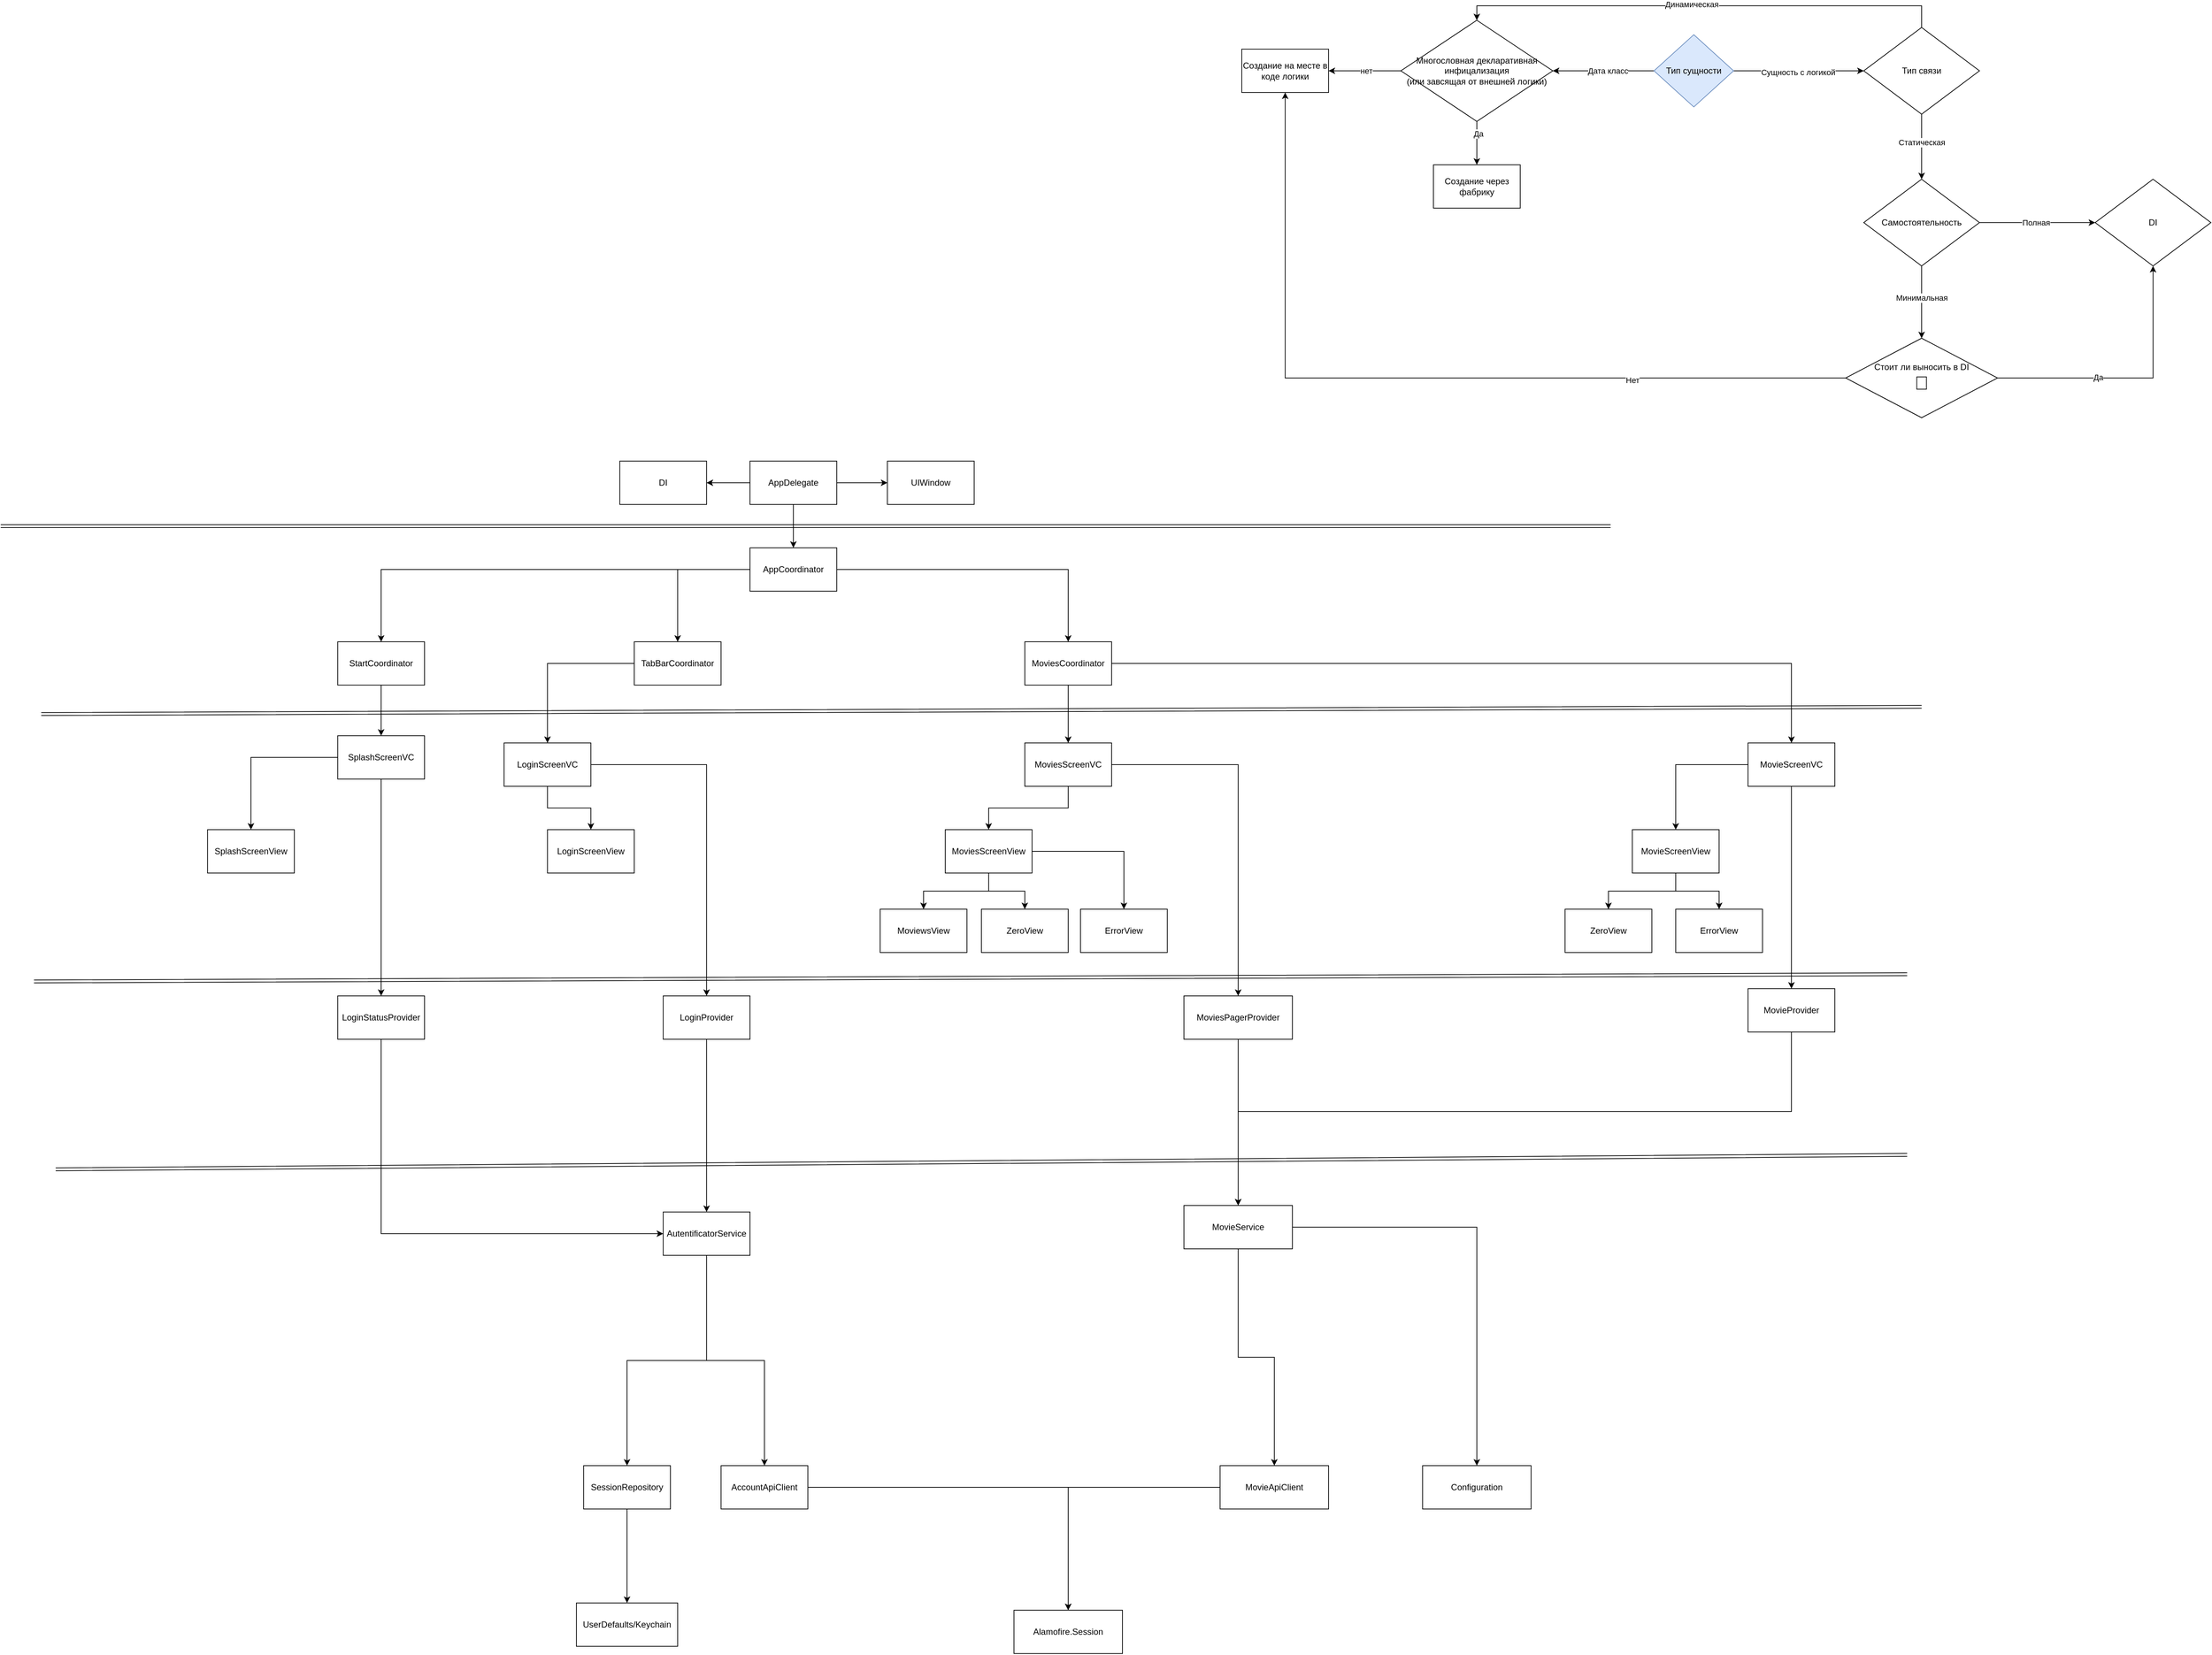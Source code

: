 <mxfile version="13.5.1" type="device"><diagram id="9uBKjN9eVDDNKObnZrFk" name="Page-1"><mxGraphModel dx="1773" dy="1849" grid="1" gridSize="10" guides="1" tooltips="1" connect="1" arrows="1" fold="1" page="1" pageScale="1" pageWidth="827" pageHeight="1169" math="0" shadow="0"><root><mxCell id="0"/><mxCell id="1" parent="0"/><mxCell id="7E2wY0ioNhjN1jtTHkvg-4" value="" style="edgeStyle=orthogonalEdgeStyle;rounded=0;orthogonalLoop=1;jettySize=auto;html=1;" parent="1" source="7E2wY0ioNhjN1jtTHkvg-1" target="7E2wY0ioNhjN1jtTHkvg-3" edge="1"><mxGeometry relative="1" as="geometry"/></mxCell><mxCell id="7E2wY0ioNhjN1jtTHkvg-6" value="" style="edgeStyle=orthogonalEdgeStyle;rounded=0;orthogonalLoop=1;jettySize=auto;html=1;" parent="1" source="7E2wY0ioNhjN1jtTHkvg-1" target="7E2wY0ioNhjN1jtTHkvg-5" edge="1"><mxGeometry relative="1" as="geometry"/></mxCell><mxCell id="7E2wY0ioNhjN1jtTHkvg-8" value="" style="edgeStyle=orthogonalEdgeStyle;rounded=0;orthogonalLoop=1;jettySize=auto;html=1;" parent="1" source="7E2wY0ioNhjN1jtTHkvg-1" target="7E2wY0ioNhjN1jtTHkvg-7" edge="1"><mxGeometry relative="1" as="geometry"/></mxCell><mxCell id="7E2wY0ioNhjN1jtTHkvg-1" value="AppDelegate" style="rounded=0;whiteSpace=wrap;html=1;" parent="1" vertex="1"><mxGeometry x="360" y="70" width="120" height="60" as="geometry"/></mxCell><mxCell id="7E2wY0ioNhjN1jtTHkvg-7" value="UIWindow" style="rounded=0;whiteSpace=wrap;html=1;" parent="1" vertex="1"><mxGeometry x="550" y="70" width="120" height="60" as="geometry"/></mxCell><mxCell id="7E2wY0ioNhjN1jtTHkvg-10" value="" style="edgeStyle=orthogonalEdgeStyle;rounded=0;orthogonalLoop=1;jettySize=auto;html=1;" parent="1" source="7E2wY0ioNhjN1jtTHkvg-5" target="7E2wY0ioNhjN1jtTHkvg-9" edge="1"><mxGeometry relative="1" as="geometry"/></mxCell><mxCell id="7E2wY0ioNhjN1jtTHkvg-13" value="" style="edgeStyle=orthogonalEdgeStyle;rounded=0;orthogonalLoop=1;jettySize=auto;html=1;" parent="1" source="7E2wY0ioNhjN1jtTHkvg-5" target="7E2wY0ioNhjN1jtTHkvg-12" edge="1"><mxGeometry relative="1" as="geometry"/></mxCell><mxCell id="7E2wY0ioNhjN1jtTHkvg-74" style="edgeStyle=orthogonalEdgeStyle;rounded=0;orthogonalLoop=1;jettySize=auto;html=1;exitX=0;exitY=0.5;exitDx=0;exitDy=0;entryX=0.5;entryY=0;entryDx=0;entryDy=0;" parent="1" source="7E2wY0ioNhjN1jtTHkvg-5" target="7E2wY0ioNhjN1jtTHkvg-73" edge="1"><mxGeometry relative="1" as="geometry"/></mxCell><mxCell id="7E2wY0ioNhjN1jtTHkvg-5" value="AppCoordinator" style="rounded=0;whiteSpace=wrap;html=1;" parent="1" vertex="1"><mxGeometry x="360" y="190" width="120" height="60" as="geometry"/></mxCell><mxCell id="7E2wY0ioNhjN1jtTHkvg-17" value="" style="edgeStyle=orthogonalEdgeStyle;rounded=0;orthogonalLoop=1;jettySize=auto;html=1;" parent="1" source="7E2wY0ioNhjN1jtTHkvg-12" target="7E2wY0ioNhjN1jtTHkvg-16" edge="1"><mxGeometry relative="1" as="geometry"/></mxCell><mxCell id="7E2wY0ioNhjN1jtTHkvg-19" value="" style="edgeStyle=orthogonalEdgeStyle;rounded=0;orthogonalLoop=1;jettySize=auto;html=1;" parent="1" source="7E2wY0ioNhjN1jtTHkvg-12" target="7E2wY0ioNhjN1jtTHkvg-18" edge="1"><mxGeometry relative="1" as="geometry"/></mxCell><mxCell id="7E2wY0ioNhjN1jtTHkvg-12" value="MoviesCoordinator" style="rounded=0;whiteSpace=wrap;html=1;" parent="1" vertex="1"><mxGeometry x="740" y="320" width="120" height="60" as="geometry"/></mxCell><mxCell id="7E2wY0ioNhjN1jtTHkvg-54" value="" style="edgeStyle=orthogonalEdgeStyle;rounded=0;orthogonalLoop=1;jettySize=auto;html=1;" parent="1" source="7E2wY0ioNhjN1jtTHkvg-18" target="7E2wY0ioNhjN1jtTHkvg-53" edge="1"><mxGeometry relative="1" as="geometry"/></mxCell><mxCell id="7E2wY0ioNhjN1jtTHkvg-62" value="" style="edgeStyle=orthogonalEdgeStyle;rounded=0;orthogonalLoop=1;jettySize=auto;html=1;" parent="1" source="7E2wY0ioNhjN1jtTHkvg-18" target="7E2wY0ioNhjN1jtTHkvg-61" edge="1"><mxGeometry relative="1" as="geometry"/></mxCell><mxCell id="7E2wY0ioNhjN1jtTHkvg-18" value="MovieScreenVC" style="rounded=0;whiteSpace=wrap;html=1;" parent="1" vertex="1"><mxGeometry x="1740" y="460" width="120" height="60" as="geometry"/></mxCell><mxCell id="7E2wY0ioNhjN1jtTHkvg-63" style="edgeStyle=orthogonalEdgeStyle;rounded=0;orthogonalLoop=1;jettySize=auto;html=1;exitX=0.5;exitY=1;exitDx=0;exitDy=0;entryX=0.5;entryY=0;entryDx=0;entryDy=0;" parent="1" source="7E2wY0ioNhjN1jtTHkvg-61" target="7E2wY0ioNhjN1jtTHkvg-42" edge="1"><mxGeometry relative="1" as="geometry"><Array as="points"><mxPoint x="1800" y="970"/><mxPoint x="1035" y="970"/></Array></mxGeometry></mxCell><mxCell id="7E2wY0ioNhjN1jtTHkvg-61" value="MovieProvider" style="rounded=0;whiteSpace=wrap;html=1;" parent="1" vertex="1"><mxGeometry x="1740" y="800" width="120" height="60" as="geometry"/></mxCell><mxCell id="7E2wY0ioNhjN1jtTHkvg-57" style="edgeStyle=orthogonalEdgeStyle;rounded=0;orthogonalLoop=1;jettySize=auto;html=1;exitX=0.5;exitY=1;exitDx=0;exitDy=0;entryX=0.5;entryY=0;entryDx=0;entryDy=0;" parent="1" source="7E2wY0ioNhjN1jtTHkvg-53" target="7E2wY0ioNhjN1jtTHkvg-56" edge="1"><mxGeometry relative="1" as="geometry"/></mxCell><mxCell id="7E2wY0ioNhjN1jtTHkvg-60" style="edgeStyle=orthogonalEdgeStyle;rounded=0;orthogonalLoop=1;jettySize=auto;html=1;exitX=0.5;exitY=1;exitDx=0;exitDy=0;entryX=0.5;entryY=0;entryDx=0;entryDy=0;" parent="1" source="7E2wY0ioNhjN1jtTHkvg-53" target="7E2wY0ioNhjN1jtTHkvg-55" edge="1"><mxGeometry relative="1" as="geometry"/></mxCell><mxCell id="7E2wY0ioNhjN1jtTHkvg-53" value="MovieScreenView" style="rounded=0;whiteSpace=wrap;html=1;" parent="1" vertex="1"><mxGeometry x="1580" y="580" width="120" height="60" as="geometry"/></mxCell><mxCell id="7E2wY0ioNhjN1jtTHkvg-31" value="" style="edgeStyle=orthogonalEdgeStyle;rounded=0;orthogonalLoop=1;jettySize=auto;html=1;" parent="1" source="7E2wY0ioNhjN1jtTHkvg-16" target="7E2wY0ioNhjN1jtTHkvg-30" edge="1"><mxGeometry relative="1" as="geometry"/></mxCell><mxCell id="7E2wY0ioNhjN1jtTHkvg-41" value="" style="edgeStyle=orthogonalEdgeStyle;rounded=0;orthogonalLoop=1;jettySize=auto;html=1;" parent="1" source="7E2wY0ioNhjN1jtTHkvg-16" target="7E2wY0ioNhjN1jtTHkvg-40" edge="1"><mxGeometry relative="1" as="geometry"/></mxCell><mxCell id="7E2wY0ioNhjN1jtTHkvg-16" value="MoviesScreenVC" style="rounded=0;whiteSpace=wrap;html=1;" parent="1" vertex="1"><mxGeometry x="740" y="460" width="120" height="60" as="geometry"/></mxCell><mxCell id="7E2wY0ioNhjN1jtTHkvg-43" value="" style="edgeStyle=orthogonalEdgeStyle;rounded=0;orthogonalLoop=1;jettySize=auto;html=1;" parent="1" source="7E2wY0ioNhjN1jtTHkvg-40" target="7E2wY0ioNhjN1jtTHkvg-42" edge="1"><mxGeometry relative="1" as="geometry"/></mxCell><mxCell id="7E2wY0ioNhjN1jtTHkvg-40" value="MoviesPagerProvider" style="rounded=0;whiteSpace=wrap;html=1;" parent="1" vertex="1"><mxGeometry x="960" y="810" width="150" height="60" as="geometry"/></mxCell><mxCell id="7E2wY0ioNhjN1jtTHkvg-45" value="" style="edgeStyle=orthogonalEdgeStyle;rounded=0;orthogonalLoop=1;jettySize=auto;html=1;" parent="1" source="7E2wY0ioNhjN1jtTHkvg-42" target="7E2wY0ioNhjN1jtTHkvg-44" edge="1"><mxGeometry relative="1" as="geometry"/></mxCell><mxCell id="7E2wY0ioNhjN1jtTHkvg-47" value="" style="edgeStyle=orthogonalEdgeStyle;rounded=0;orthogonalLoop=1;jettySize=auto;html=1;" parent="1" source="7E2wY0ioNhjN1jtTHkvg-42" target="7E2wY0ioNhjN1jtTHkvg-46" edge="1"><mxGeometry relative="1" as="geometry"/></mxCell><mxCell id="7E2wY0ioNhjN1jtTHkvg-42" value="MovieService" style="rounded=0;whiteSpace=wrap;html=1;" parent="1" vertex="1"><mxGeometry x="960" y="1100" width="150" height="60" as="geometry"/></mxCell><mxCell id="7E2wY0ioNhjN1jtTHkvg-49" value="" style="edgeStyle=orthogonalEdgeStyle;rounded=0;orthogonalLoop=1;jettySize=auto;html=1;" parent="1" source="7E2wY0ioNhjN1jtTHkvg-46" target="7E2wY0ioNhjN1jtTHkvg-48" edge="1"><mxGeometry relative="1" as="geometry"/></mxCell><mxCell id="7E2wY0ioNhjN1jtTHkvg-46" value="MovieApiClient" style="rounded=0;whiteSpace=wrap;html=1;" parent="1" vertex="1"><mxGeometry x="1010" y="1460" width="150" height="60" as="geometry"/></mxCell><mxCell id="7E2wY0ioNhjN1jtTHkvg-48" value="Alamofire.Session" style="rounded=0;whiteSpace=wrap;html=1;" parent="1" vertex="1"><mxGeometry x="725" y="1660" width="150" height="60" as="geometry"/></mxCell><mxCell id="7E2wY0ioNhjN1jtTHkvg-44" value="Configuration" style="rounded=0;whiteSpace=wrap;html=1;" parent="1" vertex="1"><mxGeometry x="1290" y="1460" width="150" height="60" as="geometry"/></mxCell><mxCell id="7E2wY0ioNhjN1jtTHkvg-33" value="" style="edgeStyle=orthogonalEdgeStyle;rounded=0;orthogonalLoop=1;jettySize=auto;html=1;" parent="1" source="7E2wY0ioNhjN1jtTHkvg-30" target="7E2wY0ioNhjN1jtTHkvg-32" edge="1"><mxGeometry relative="1" as="geometry"/></mxCell><mxCell id="7E2wY0ioNhjN1jtTHkvg-35" value="" style="edgeStyle=orthogonalEdgeStyle;rounded=0;orthogonalLoop=1;jettySize=auto;html=1;" parent="1" source="7E2wY0ioNhjN1jtTHkvg-30" target="7E2wY0ioNhjN1jtTHkvg-34" edge="1"><mxGeometry relative="1" as="geometry"/></mxCell><mxCell id="7E2wY0ioNhjN1jtTHkvg-37" value="" style="edgeStyle=orthogonalEdgeStyle;rounded=0;orthogonalLoop=1;jettySize=auto;html=1;" parent="1" source="7E2wY0ioNhjN1jtTHkvg-30" target="7E2wY0ioNhjN1jtTHkvg-36" edge="1"><mxGeometry relative="1" as="geometry"/></mxCell><mxCell id="7E2wY0ioNhjN1jtTHkvg-30" value="MoviesScreenView" style="rounded=0;whiteSpace=wrap;html=1;" parent="1" vertex="1"><mxGeometry x="630" y="580" width="120" height="60" as="geometry"/></mxCell><mxCell id="7E2wY0ioNhjN1jtTHkvg-36" value="ErrorView" style="rounded=0;whiteSpace=wrap;html=1;" parent="1" vertex="1"><mxGeometry x="817" y="690" width="120" height="60" as="geometry"/></mxCell><mxCell id="7E2wY0ioNhjN1jtTHkvg-34" value="ZeroView" style="rounded=0;whiteSpace=wrap;html=1;" parent="1" vertex="1"><mxGeometry x="680" y="690" width="120" height="60" as="geometry"/></mxCell><mxCell id="7E2wY0ioNhjN1jtTHkvg-32" value="MoviewsView" style="rounded=0;whiteSpace=wrap;html=1;" parent="1" vertex="1"><mxGeometry x="540" y="690" width="120" height="60" as="geometry"/></mxCell><mxCell id="7E2wY0ioNhjN1jtTHkvg-15" value="" style="edgeStyle=orthogonalEdgeStyle;rounded=0;orthogonalLoop=1;jettySize=auto;html=1;" parent="1" source="7E2wY0ioNhjN1jtTHkvg-9" target="7E2wY0ioNhjN1jtTHkvg-14" edge="1"><mxGeometry relative="1" as="geometry"/></mxCell><mxCell id="7E2wY0ioNhjN1jtTHkvg-9" value="TabBarCoordinator" style="rounded=0;whiteSpace=wrap;html=1;" parent="1" vertex="1"><mxGeometry x="200" y="320" width="120" height="60" as="geometry"/></mxCell><mxCell id="7E2wY0ioNhjN1jtTHkvg-21" value="" style="edgeStyle=orthogonalEdgeStyle;rounded=0;orthogonalLoop=1;jettySize=auto;html=1;" parent="1" source="7E2wY0ioNhjN1jtTHkvg-14" target="7E2wY0ioNhjN1jtTHkvg-20" edge="1"><mxGeometry relative="1" as="geometry"/></mxCell><mxCell id="7E2wY0ioNhjN1jtTHkvg-23" value="" style="edgeStyle=orthogonalEdgeStyle;rounded=0;orthogonalLoop=1;jettySize=auto;html=1;" parent="1" source="7E2wY0ioNhjN1jtTHkvg-14" target="7E2wY0ioNhjN1jtTHkvg-22" edge="1"><mxGeometry relative="1" as="geometry"/></mxCell><mxCell id="7E2wY0ioNhjN1jtTHkvg-14" value="LoginScreenVC" style="rounded=0;whiteSpace=wrap;html=1;" parent="1" vertex="1"><mxGeometry x="20" y="460" width="120" height="60" as="geometry"/></mxCell><mxCell id="7E2wY0ioNhjN1jtTHkvg-25" value="" style="edgeStyle=orthogonalEdgeStyle;rounded=0;orthogonalLoop=1;jettySize=auto;html=1;" parent="1" source="7E2wY0ioNhjN1jtTHkvg-22" target="7E2wY0ioNhjN1jtTHkvg-24" edge="1"><mxGeometry relative="1" as="geometry"/></mxCell><mxCell id="7E2wY0ioNhjN1jtTHkvg-22" value="LoginProvider" style="rounded=0;whiteSpace=wrap;html=1;" parent="1" vertex="1"><mxGeometry x="240" y="810" width="120" height="60" as="geometry"/></mxCell><mxCell id="7E2wY0ioNhjN1jtTHkvg-27" value="" style="edgeStyle=orthogonalEdgeStyle;rounded=0;orthogonalLoop=1;jettySize=auto;html=1;" parent="1" source="7E2wY0ioNhjN1jtTHkvg-24" target="7E2wY0ioNhjN1jtTHkvg-26" edge="1"><mxGeometry relative="1" as="geometry"/></mxCell><mxCell id="7E2wY0ioNhjN1jtTHkvg-29" value="" style="edgeStyle=orthogonalEdgeStyle;rounded=0;orthogonalLoop=1;jettySize=auto;html=1;" parent="1" source="7E2wY0ioNhjN1jtTHkvg-24" target="7E2wY0ioNhjN1jtTHkvg-28" edge="1"><mxGeometry relative="1" as="geometry"/></mxCell><mxCell id="7E2wY0ioNhjN1jtTHkvg-24" value="AutentificatorService" style="rounded=0;whiteSpace=wrap;html=1;" parent="1" vertex="1"><mxGeometry x="240" y="1109" width="120" height="60" as="geometry"/></mxCell><mxCell id="7E2wY0ioNhjN1jtTHkvg-51" value="" style="edgeStyle=orthogonalEdgeStyle;rounded=0;orthogonalLoop=1;jettySize=auto;html=1;entryX=0.5;entryY=0;entryDx=0;entryDy=0;" parent="1" source="7E2wY0ioNhjN1jtTHkvg-28" target="7E2wY0ioNhjN1jtTHkvg-48" edge="1"><mxGeometry relative="1" as="geometry"/></mxCell><mxCell id="7E2wY0ioNhjN1jtTHkvg-28" value="AccountApiClient" style="rounded=0;whiteSpace=wrap;html=1;" parent="1" vertex="1"><mxGeometry x="320" y="1460" width="120" height="60" as="geometry"/></mxCell><mxCell id="7E2wY0ioNhjN1jtTHkvg-72" value="" style="edgeStyle=orthogonalEdgeStyle;rounded=0;orthogonalLoop=1;jettySize=auto;html=1;" parent="1" source="7E2wY0ioNhjN1jtTHkvg-26" target="7E2wY0ioNhjN1jtTHkvg-71" edge="1"><mxGeometry relative="1" as="geometry"/></mxCell><mxCell id="7E2wY0ioNhjN1jtTHkvg-26" value="SessionRepository" style="rounded=0;whiteSpace=wrap;html=1;" parent="1" vertex="1"><mxGeometry x="130" y="1460" width="120" height="60" as="geometry"/></mxCell><mxCell id="7E2wY0ioNhjN1jtTHkvg-71" value="UserDefaults/Keychain" style="rounded=0;whiteSpace=wrap;html=1;" parent="1" vertex="1"><mxGeometry x="120" y="1650" width="140" height="60" as="geometry"/></mxCell><mxCell id="7E2wY0ioNhjN1jtTHkvg-20" value="LoginScreenView" style="rounded=0;whiteSpace=wrap;html=1;" parent="1" vertex="1"><mxGeometry x="80" y="580" width="120" height="60" as="geometry"/></mxCell><mxCell id="7E2wY0ioNhjN1jtTHkvg-3" value="DI" style="rounded=0;whiteSpace=wrap;html=1;" parent="1" vertex="1"><mxGeometry x="180" y="70" width="120" height="60" as="geometry"/></mxCell><mxCell id="7E2wY0ioNhjN1jtTHkvg-55" value="ErrorView" style="rounded=0;whiteSpace=wrap;html=1;" parent="1" vertex="1"><mxGeometry x="1640" y="690" width="120" height="60" as="geometry"/></mxCell><mxCell id="7E2wY0ioNhjN1jtTHkvg-56" value="ZeroView" style="rounded=0;whiteSpace=wrap;html=1;" parent="1" vertex="1"><mxGeometry x="1487" y="690" width="120" height="60" as="geometry"/></mxCell><mxCell id="7E2wY0ioNhjN1jtTHkvg-65" value="" style="shape=link;html=1;" parent="1" edge="1"><mxGeometry width="50" height="50" relative="1" as="geometry"><mxPoint x="-676" y="160" as="sourcePoint"/><mxPoint x="1550" y="160" as="targetPoint"/></mxGeometry></mxCell><mxCell id="7E2wY0ioNhjN1jtTHkvg-66" value="" style="shape=link;html=1;" parent="1" edge="1"><mxGeometry width="50" height="50" relative="1" as="geometry"><mxPoint x="-620" y="420" as="sourcePoint"/><mxPoint x="1980" y="410" as="targetPoint"/></mxGeometry></mxCell><mxCell id="7E2wY0ioNhjN1jtTHkvg-67" value="" style="shape=link;html=1;" parent="1" edge="1"><mxGeometry width="50" height="50" relative="1" as="geometry"><mxPoint x="-630" y="790" as="sourcePoint"/><mxPoint x="1960" y="780" as="targetPoint"/></mxGeometry></mxCell><mxCell id="7E2wY0ioNhjN1jtTHkvg-68" value="" style="shape=link;html=1;" parent="1" edge="1"><mxGeometry width="50" height="50" relative="1" as="geometry"><mxPoint x="-600" y="1050" as="sourcePoint"/><mxPoint x="1960" y="1030" as="targetPoint"/></mxGeometry></mxCell><mxCell id="7E2wY0ioNhjN1jtTHkvg-76" value="" style="edgeStyle=orthogonalEdgeStyle;rounded=0;orthogonalLoop=1;jettySize=auto;html=1;" parent="1" source="7E2wY0ioNhjN1jtTHkvg-73" target="7E2wY0ioNhjN1jtTHkvg-75" edge="1"><mxGeometry relative="1" as="geometry"/></mxCell><mxCell id="7E2wY0ioNhjN1jtTHkvg-73" value="StartCoordinator" style="rounded=0;whiteSpace=wrap;html=1;" parent="1" vertex="1"><mxGeometry x="-210" y="320" width="120" height="60" as="geometry"/></mxCell><mxCell id="7E2wY0ioNhjN1jtTHkvg-78" value="" style="edgeStyle=orthogonalEdgeStyle;rounded=0;orthogonalLoop=1;jettySize=auto;html=1;" parent="1" source="7E2wY0ioNhjN1jtTHkvg-75" target="7E2wY0ioNhjN1jtTHkvg-77" edge="1"><mxGeometry relative="1" as="geometry"/></mxCell><mxCell id="7E2wY0ioNhjN1jtTHkvg-80" value="" style="edgeStyle=orthogonalEdgeStyle;rounded=0;orthogonalLoop=1;jettySize=auto;html=1;entryX=0.5;entryY=0;entryDx=0;entryDy=0;" parent="1" source="7E2wY0ioNhjN1jtTHkvg-75" target="7E2wY0ioNhjN1jtTHkvg-83" edge="1"><mxGeometry relative="1" as="geometry"><mxPoint x="-150.0" y="585" as="targetPoint"/></mxGeometry></mxCell><mxCell id="7E2wY0ioNhjN1jtTHkvg-75" value="SplashScreenVC" style="rounded=0;whiteSpace=wrap;html=1;" parent="1" vertex="1"><mxGeometry x="-210" y="450" width="120" height="60" as="geometry"/></mxCell><mxCell id="7E2wY0ioNhjN1jtTHkvg-85" style="edgeStyle=orthogonalEdgeStyle;rounded=0;orthogonalLoop=1;jettySize=auto;html=1;exitX=0.5;exitY=1;exitDx=0;exitDy=0;entryX=0;entryY=0.5;entryDx=0;entryDy=0;" parent="1" source="7E2wY0ioNhjN1jtTHkvg-83" target="7E2wY0ioNhjN1jtTHkvg-24" edge="1"><mxGeometry relative="1" as="geometry"/></mxCell><mxCell id="7E2wY0ioNhjN1jtTHkvg-83" value="LoginStatusProvider" style="rounded=0;whiteSpace=wrap;html=1;" parent="1" vertex="1"><mxGeometry x="-210" y="810" width="120" height="60" as="geometry"/></mxCell><mxCell id="7E2wY0ioNhjN1jtTHkvg-77" value="SplashScreenView" style="rounded=0;whiteSpace=wrap;html=1;" parent="1" vertex="1"><mxGeometry x="-390" y="580" width="120" height="60" as="geometry"/></mxCell><mxCell id="Nloy-EwoJZiVRDyV0ymB-30" value="" style="edgeStyle=orthogonalEdgeStyle;rounded=0;orthogonalLoop=1;jettySize=auto;html=1;entryX=1;entryY=0.5;entryDx=0;entryDy=0;" parent="1" source="Nloy-EwoJZiVRDyV0ymB-28" target="Nloy-EwoJZiVRDyV0ymB-32" edge="1"><mxGeometry relative="1" as="geometry"><mxPoint x="1470.0" y="-470" as="targetPoint"/></mxGeometry></mxCell><mxCell id="Nloy-EwoJZiVRDyV0ymB-31" value="Дата класс" style="edgeLabel;html=1;align=center;verticalAlign=middle;resizable=0;points=[];" parent="Nloy-EwoJZiVRDyV0ymB-30" vertex="1" connectable="0"><mxGeometry x="-0.296" y="-2" relative="1" as="geometry"><mxPoint x="-15" y="2" as="offset"/></mxGeometry></mxCell><mxCell id="Nloy-EwoJZiVRDyV0ymB-42" value="" style="edgeStyle=orthogonalEdgeStyle;rounded=0;orthogonalLoop=1;jettySize=auto;html=1;" parent="1" source="Nloy-EwoJZiVRDyV0ymB-28" target="Nloy-EwoJZiVRDyV0ymB-41" edge="1"><mxGeometry relative="1" as="geometry"/></mxCell><mxCell id="Nloy-EwoJZiVRDyV0ymB-43" value="Сущность с логикой" style="edgeLabel;html=1;align=center;verticalAlign=middle;resizable=0;points=[];" parent="Nloy-EwoJZiVRDyV0ymB-42" vertex="1" connectable="0"><mxGeometry x="-0.017" y="-2" relative="1" as="geometry"><mxPoint as="offset"/></mxGeometry></mxCell><mxCell id="Nloy-EwoJZiVRDyV0ymB-28" value="Тип сущности" style="rhombus;whiteSpace=wrap;html=1;fillColor=#dae8fc;strokeColor=#6c8ebf;" parent="1" vertex="1"><mxGeometry x="1610" y="-520" width="110" height="100" as="geometry"/></mxCell><mxCell id="Nloy-EwoJZiVRDyV0ymB-45" value="" style="edgeStyle=orthogonalEdgeStyle;rounded=0;orthogonalLoop=1;jettySize=auto;html=1;entryX=0.5;entryY=0;entryDx=0;entryDy=0;" parent="1" source="Nloy-EwoJZiVRDyV0ymB-41" target="Nloy-EwoJZiVRDyV0ymB-32" edge="1"><mxGeometry relative="1" as="geometry"><mxPoint x="2190" y="-460" as="targetPoint"/><Array as="points"><mxPoint x="1980" y="-560"/><mxPoint x="1365" y="-560"/></Array></mxGeometry></mxCell><mxCell id="Nloy-EwoJZiVRDyV0ymB-46" value="Динамическая" style="edgeLabel;html=1;align=center;verticalAlign=middle;resizable=0;points=[];" parent="Nloy-EwoJZiVRDyV0ymB-45" vertex="1" connectable="0"><mxGeometry x="0.046" y="-2" relative="1" as="geometry"><mxPoint as="offset"/></mxGeometry></mxCell><mxCell id="Nloy-EwoJZiVRDyV0ymB-48" value="" style="edgeStyle=orthogonalEdgeStyle;rounded=0;orthogonalLoop=1;jettySize=auto;html=1;" parent="1" source="Nloy-EwoJZiVRDyV0ymB-41" target="Nloy-EwoJZiVRDyV0ymB-47" edge="1"><mxGeometry relative="1" as="geometry"/></mxCell><mxCell id="Nloy-EwoJZiVRDyV0ymB-49" value="Статическая" style="edgeLabel;html=1;align=center;verticalAlign=middle;resizable=0;points=[];" parent="Nloy-EwoJZiVRDyV0ymB-48" vertex="1" connectable="0"><mxGeometry x="-0.138" relative="1" as="geometry"><mxPoint as="offset"/></mxGeometry></mxCell><mxCell id="Nloy-EwoJZiVRDyV0ymB-41" value="Тип связи" style="rhombus;whiteSpace=wrap;html=1;" parent="1" vertex="1"><mxGeometry x="1900" y="-530" width="160" height="120" as="geometry"/></mxCell><mxCell id="Nloy-EwoJZiVRDyV0ymB-51" value="" style="edgeStyle=orthogonalEdgeStyle;rounded=0;orthogonalLoop=1;jettySize=auto;html=1;entryX=0;entryY=0.5;entryDx=0;entryDy=0;" parent="1" source="Nloy-EwoJZiVRDyV0ymB-47" target="Nloy-EwoJZiVRDyV0ymB-56" edge="1"><mxGeometry relative="1" as="geometry"><mxPoint x="2180" y="-260" as="targetPoint"/></mxGeometry></mxCell><mxCell id="Nloy-EwoJZiVRDyV0ymB-52" value="Полная" style="edgeLabel;html=1;align=center;verticalAlign=middle;resizable=0;points=[];" parent="Nloy-EwoJZiVRDyV0ymB-51" vertex="1" connectable="0"><mxGeometry x="-0.058" y="4" relative="1" as="geometry"><mxPoint x="2.5" y="4" as="offset"/></mxGeometry></mxCell><mxCell id="Nloy-EwoJZiVRDyV0ymB-58" value="" style="edgeStyle=orthogonalEdgeStyle;rounded=0;orthogonalLoop=1;jettySize=auto;html=1;entryX=0.5;entryY=0;entryDx=0;entryDy=0;" parent="1" source="Nloy-EwoJZiVRDyV0ymB-47" target="Nloy-EwoJZiVRDyV0ymB-60" edge="1"><mxGeometry relative="1" as="geometry"><mxPoint x="1980" y="-120" as="targetPoint"/></mxGeometry></mxCell><mxCell id="Nloy-EwoJZiVRDyV0ymB-59" value="Минимальная" style="edgeLabel;html=1;align=center;verticalAlign=middle;resizable=0;points=[];" parent="Nloy-EwoJZiVRDyV0ymB-58" vertex="1" connectable="0"><mxGeometry x="-0.117" relative="1" as="geometry"><mxPoint as="offset"/></mxGeometry></mxCell><mxCell id="Nloy-EwoJZiVRDyV0ymB-47" value="Самостоятельность" style="rhombus;whiteSpace=wrap;html=1;" parent="1" vertex="1"><mxGeometry x="1900" y="-320" width="160" height="120" as="geometry"/></mxCell><mxCell id="Nloy-EwoJZiVRDyV0ymB-34" value="" style="edgeStyle=orthogonalEdgeStyle;rounded=0;orthogonalLoop=1;jettySize=auto;html=1;entryX=1;entryY=0.5;entryDx=0;entryDy=0;" parent="1" source="Nloy-EwoJZiVRDyV0ymB-32" target="Nloy-EwoJZiVRDyV0ymB-36" edge="1"><mxGeometry relative="1" as="geometry"><mxPoint x="1180.0" y="-470" as="targetPoint"/></mxGeometry></mxCell><mxCell id="Nloy-EwoJZiVRDyV0ymB-35" value="нет" style="edgeLabel;html=1;align=center;verticalAlign=middle;resizable=0;points=[];" parent="Nloy-EwoJZiVRDyV0ymB-34" vertex="1" connectable="0"><mxGeometry x="-0.212" relative="1" as="geometry"><mxPoint x="-8.33" as="offset"/></mxGeometry></mxCell><mxCell id="Nloy-EwoJZiVRDyV0ymB-38" value="" style="edgeStyle=orthogonalEdgeStyle;rounded=0;orthogonalLoop=1;jettySize=auto;html=1;entryX=0.5;entryY=0;entryDx=0;entryDy=0;" parent="1" source="Nloy-EwoJZiVRDyV0ymB-32" target="Nloy-EwoJZiVRDyV0ymB-40" edge="1"><mxGeometry relative="1" as="geometry"><mxPoint x="1365.0" y="-320" as="targetPoint"/></mxGeometry></mxCell><mxCell id="Nloy-EwoJZiVRDyV0ymB-39" value="Да" style="edgeLabel;html=1;align=center;verticalAlign=middle;resizable=0;points=[];" parent="Nloy-EwoJZiVRDyV0ymB-38" vertex="1" connectable="0"><mxGeometry x="-0.429" y="2" relative="1" as="geometry"><mxPoint as="offset"/></mxGeometry></mxCell><mxCell id="Nloy-EwoJZiVRDyV0ymB-32" value="Многословная декларативная инфицализация &lt;br&gt;(или завсящая от внешней логики)" style="rhombus;whiteSpace=wrap;html=1;" parent="1" vertex="1"><mxGeometry x="1260" y="-540" width="210" height="140" as="geometry"/></mxCell><mxCell id="Nloy-EwoJZiVRDyV0ymB-36" value="Создание на месте в коде логики" style="rounded=0;whiteSpace=wrap;html=1;" parent="1" vertex="1"><mxGeometry x="1040" y="-500" width="120" height="60" as="geometry"/></mxCell><mxCell id="Nloy-EwoJZiVRDyV0ymB-40" value="Создание через фабрику" style="rounded=0;whiteSpace=wrap;html=1;" parent="1" vertex="1"><mxGeometry x="1305" y="-340" width="120" height="60" as="geometry"/></mxCell><mxCell id="Nloy-EwoJZiVRDyV0ymB-56" value="DI" style="rhombus;whiteSpace=wrap;html=1;" parent="1" vertex="1"><mxGeometry x="2220" y="-320" width="160" height="120" as="geometry"/></mxCell><mxCell id="Nloy-EwoJZiVRDyV0ymB-61" style="edgeStyle=orthogonalEdgeStyle;rounded=0;orthogonalLoop=1;jettySize=auto;html=1;exitX=1;exitY=0.5;exitDx=0;exitDy=0;" parent="1" source="Nloy-EwoJZiVRDyV0ymB-60" target="Nloy-EwoJZiVRDyV0ymB-56" edge="1"><mxGeometry relative="1" as="geometry"/></mxCell><mxCell id="Nloy-EwoJZiVRDyV0ymB-62" value="Да" style="edgeLabel;html=1;align=center;verticalAlign=middle;resizable=0;points=[];" parent="Nloy-EwoJZiVRDyV0ymB-61" vertex="1" connectable="0"><mxGeometry x="-0.251" y="1" relative="1" as="geometry"><mxPoint as="offset"/></mxGeometry></mxCell><mxCell id="Nloy-EwoJZiVRDyV0ymB-63" style="edgeStyle=orthogonalEdgeStyle;rounded=0;orthogonalLoop=1;jettySize=auto;html=1;entryX=0.5;entryY=1;entryDx=0;entryDy=0;" parent="1" source="Nloy-EwoJZiVRDyV0ymB-60" target="Nloy-EwoJZiVRDyV0ymB-36" edge="1"><mxGeometry relative="1" as="geometry"/></mxCell><mxCell id="Nloy-EwoJZiVRDyV0ymB-64" value="Нет" style="edgeLabel;html=1;align=center;verticalAlign=middle;resizable=0;points=[];" parent="Nloy-EwoJZiVRDyV0ymB-63" vertex="1" connectable="0"><mxGeometry x="-0.495" y="3" relative="1" as="geometry"><mxPoint as="offset"/></mxGeometry></mxCell><mxCell id="Nloy-EwoJZiVRDyV0ymB-60" value="Стоит ли выносить в DI&lt;br&gt;&lt;font style=&quot;font-size: 26px&quot;&gt;🤔&lt;/font&gt;" style="rhombus;whiteSpace=wrap;html=1;" parent="1" vertex="1"><mxGeometry x="1875" y="-100" width="210" height="110" as="geometry"/></mxCell></root></mxGraphModel></diagram></mxfile>